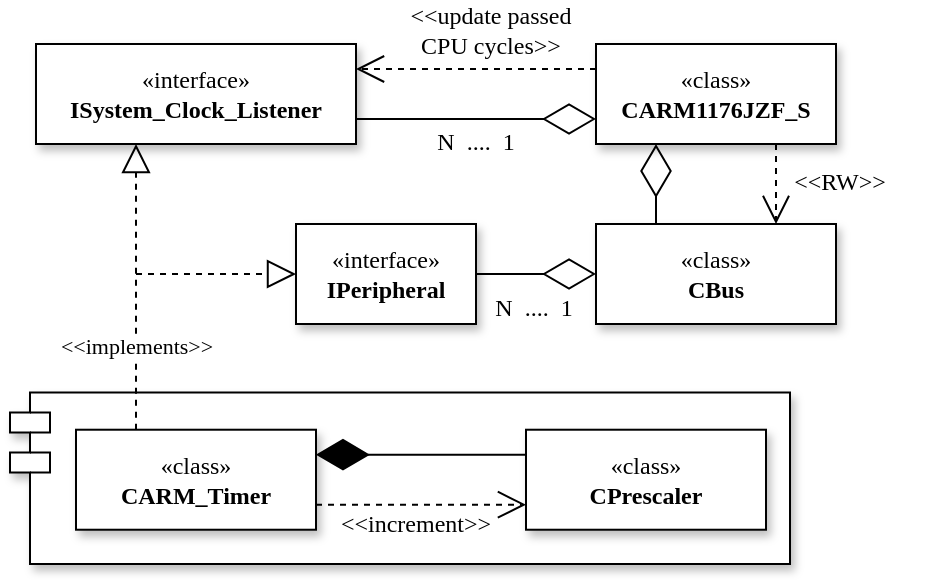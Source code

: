 <mxfile version="21.6.8" type="device">
  <diagram name="Page-1" id="p1tYEQZzaMc3efeqqEnJ">
    <mxGraphModel dx="863" dy="512" grid="1" gridSize="10" guides="1" tooltips="1" connect="1" arrows="1" fold="1" page="1" pageScale="1" pageWidth="850" pageHeight="1100" math="0" shadow="0">
      <root>
        <mxCell id="0" />
        <mxCell id="1" parent="0" />
        <mxCell id="1-edinPYxDZSHtAQV8F0-33" value="" style="shape=module;align=left;spacingLeft=20;align=center;verticalAlign=top;whiteSpace=wrap;html=1;shadow=1;fontFamily=Computer Modern;" parent="1" vertex="1">
          <mxGeometry x="107" y="424.24" width="390" height="85.76" as="geometry" />
        </mxCell>
        <mxCell id="1-edinPYxDZSHtAQV8F0-12" value="«interface»&lt;br&gt;&lt;b&gt;ISystem_Clock_Listener&lt;/b&gt;" style="html=1;whiteSpace=wrap;fontFamily=Computer Modern;shadow=1;" parent="1" vertex="1">
          <mxGeometry x="120" y="250" width="160" height="50" as="geometry" />
        </mxCell>
        <mxCell id="1-edinPYxDZSHtAQV8F0-13" value="«class»&lt;br&gt;&lt;b&gt;CARM1176JZF_S&lt;/b&gt;" style="html=1;whiteSpace=wrap;fontFamily=Computer Modern;shadow=1;" parent="1" vertex="1">
          <mxGeometry x="400" y="250" width="120" height="50" as="geometry" />
        </mxCell>
        <mxCell id="1-edinPYxDZSHtAQV8F0-15" value="" style="endArrow=diamondThin;endFill=0;endSize=24;html=1;rounded=0;exitX=1;exitY=0.75;exitDx=0;exitDy=0;entryX=0;entryY=0.75;entryDx=0;entryDy=0;fontFamily=Computer Modern;" parent="1" source="1-edinPYxDZSHtAQV8F0-12" target="1-edinPYxDZSHtAQV8F0-13" edge="1">
          <mxGeometry width="160" relative="1" as="geometry">
            <mxPoint x="120" y="330" as="sourcePoint" />
            <mxPoint x="340" y="290" as="targetPoint" />
          </mxGeometry>
        </mxCell>
        <mxCell id="1-edinPYxDZSHtAQV8F0-18" value="«class»&lt;br&gt;&lt;b&gt;CARM_Timer&lt;/b&gt;" style="html=1;whiteSpace=wrap;fontFamily=Computer Modern;shadow=1;" parent="1" vertex="1">
          <mxGeometry x="140" y="442.86" width="120" height="50" as="geometry" />
        </mxCell>
        <mxCell id="1-edinPYxDZSHtAQV8F0-19" value="" style="endArrow=block;dashed=1;endFill=0;endSize=12;html=1;rounded=0;entryX=0.5;entryY=1;entryDx=0;entryDy=0;fontFamily=Computer Modern;" parent="1" edge="1">
          <mxGeometry width="160" relative="1" as="geometry">
            <mxPoint x="170" y="442.86" as="sourcePoint" />
            <mxPoint x="170" y="300" as="targetPoint" />
          </mxGeometry>
        </mxCell>
        <mxCell id="1-edinPYxDZSHtAQV8F0-24" value="&amp;lt;&amp;lt;implements&amp;gt;&amp;gt;" style="edgeLabel;html=1;align=center;verticalAlign=middle;resizable=0;points=[];fontFamily=Computer Modern;" parent="1-edinPYxDZSHtAQV8F0-19" vertex="1" connectable="0">
          <mxGeometry x="-0.251" y="-2" relative="1" as="geometry">
            <mxPoint x="-2" y="11" as="offset" />
          </mxGeometry>
        </mxCell>
        <mxCell id="1-edinPYxDZSHtAQV8F0-20" value="«class»&lt;br&gt;&lt;b&gt;CPrescaler&lt;/b&gt;" style="html=1;whiteSpace=wrap;fontFamily=Computer Modern;shadow=1;" parent="1" vertex="1">
          <mxGeometry x="365" y="442.86" width="120" height="50" as="geometry" />
        </mxCell>
        <mxCell id="1-edinPYxDZSHtAQV8F0-21" value="" style="endArrow=diamondThin;endFill=1;endSize=24;html=1;rounded=0;entryX=1;entryY=0.25;entryDx=0;entryDy=0;exitX=0;exitY=0.25;exitDx=0;exitDy=0;fontFamily=Computer Modern;" parent="1" source="1-edinPYxDZSHtAQV8F0-20" target="1-edinPYxDZSHtAQV8F0-18" edge="1">
          <mxGeometry width="160" relative="1" as="geometry">
            <mxPoint x="340" y="455.86" as="sourcePoint" />
            <mxPoint x="260" y="455.86" as="targetPoint" />
          </mxGeometry>
        </mxCell>
        <mxCell id="1-edinPYxDZSHtAQV8F0-23" value="" style="endArrow=open;endSize=12;dashed=1;html=1;rounded=0;entryX=1;entryY=0.25;entryDx=0;entryDy=0;exitX=0;exitY=0.25;exitDx=0;exitDy=0;fontFamily=Computer Modern;" parent="1" source="1-edinPYxDZSHtAQV8F0-13" target="1-edinPYxDZSHtAQV8F0-12" edge="1">
          <mxGeometry width="160" relative="1" as="geometry">
            <mxPoint x="270" y="200" as="sourcePoint" />
            <mxPoint x="430" y="200" as="targetPoint" />
          </mxGeometry>
        </mxCell>
        <mxCell id="1-edinPYxDZSHtAQV8F0-25" value="" style="endArrow=open;endSize=12;dashed=1;html=1;rounded=0;entryX=0;entryY=0.75;entryDx=0;entryDy=0;exitX=1;exitY=0.75;exitDx=0;exitDy=0;fontFamily=Computer Modern;" parent="1" source="1-edinPYxDZSHtAQV8F0-18" target="1-edinPYxDZSHtAQV8F0-20" edge="1">
          <mxGeometry width="160" relative="1" as="geometry">
            <mxPoint x="330" y="502.86" as="sourcePoint" />
            <mxPoint x="270" y="502.86" as="targetPoint" />
          </mxGeometry>
        </mxCell>
        <mxCell id="1-edinPYxDZSHtAQV8F0-26" value="N&amp;nbsp; ....&amp;nbsp; 1" style="text;html=1;strokeColor=none;fillColor=none;align=center;verticalAlign=middle;whiteSpace=wrap;rounded=0;fontFamily=Computer Modern;" parent="1" vertex="1">
          <mxGeometry x="310" y="284" width="60" height="30" as="geometry" />
        </mxCell>
        <mxCell id="1-edinPYxDZSHtAQV8F0-27" value="&amp;lt;&amp;lt;update passed &lt;br&gt;CPU cycles&amp;gt;&amp;gt;" style="text;html=1;strokeColor=none;fillColor=none;align=center;verticalAlign=middle;whiteSpace=wrap;rounded=0;fontFamily=Computer Modern;" parent="1" vertex="1">
          <mxGeometry x="280" y="228" width="135" height="30" as="geometry" />
        </mxCell>
        <mxCell id="1-edinPYxDZSHtAQV8F0-28" value="&amp;lt;&amp;lt;increment&amp;gt;&amp;gt;" style="text;html=1;strokeColor=none;fillColor=none;align=center;verticalAlign=middle;whiteSpace=wrap;rounded=0;fontFamily=Computer Modern;" parent="1" vertex="1">
          <mxGeometry x="280" y="474.86" width="60" height="30" as="geometry" />
        </mxCell>
        <mxCell id="1-edinPYxDZSHtAQV8F0-35" value="«class»&lt;br&gt;&lt;b&gt;CBus&lt;/b&gt;" style="html=1;whiteSpace=wrap;fontFamily=Computer Modern;shadow=1;" parent="1" vertex="1">
          <mxGeometry x="400" y="340" width="120" height="50" as="geometry" />
        </mxCell>
        <mxCell id="1-edinPYxDZSHtAQV8F0-36" value="" style="endArrow=diamondThin;endFill=0;endSize=24;html=1;rounded=0;exitX=0.25;exitY=0;exitDx=0;exitDy=0;entryX=0.25;entryY=1;entryDx=0;entryDy=0;fontFamily=Computer Modern;" parent="1" source="1-edinPYxDZSHtAQV8F0-35" target="1-edinPYxDZSHtAQV8F0-13" edge="1">
          <mxGeometry width="160" relative="1" as="geometry">
            <mxPoint x="290" y="298" as="sourcePoint" />
            <mxPoint x="420" y="298" as="targetPoint" />
          </mxGeometry>
        </mxCell>
        <mxCell id="1-edinPYxDZSHtAQV8F0-37" value="«interface»&lt;br&gt;&lt;b&gt;IPeripheral&lt;/b&gt;" style="html=1;whiteSpace=wrap;fontFamily=Computer Modern;shadow=1;" parent="1" vertex="1">
          <mxGeometry x="250" y="340" width="90" height="50" as="geometry" />
        </mxCell>
        <mxCell id="1-edinPYxDZSHtAQV8F0-38" value="" style="endArrow=diamondThin;endFill=0;endSize=24;html=1;rounded=0;exitX=1;exitY=0.5;exitDx=0;exitDy=0;fontFamily=Computer Modern;" parent="1" source="1-edinPYxDZSHtAQV8F0-37" target="1-edinPYxDZSHtAQV8F0-35" edge="1">
          <mxGeometry width="160" relative="1" as="geometry">
            <mxPoint x="480" y="350" as="sourcePoint" />
            <mxPoint x="480" y="300" as="targetPoint" />
          </mxGeometry>
        </mxCell>
        <mxCell id="1-edinPYxDZSHtAQV8F0-39" value="N&amp;nbsp; ....&amp;nbsp; 1" style="text;html=1;strokeColor=none;fillColor=none;align=center;verticalAlign=middle;whiteSpace=wrap;rounded=0;fontFamily=Computer Modern;" parent="1" vertex="1">
          <mxGeometry x="339" y="367" width="60" height="30" as="geometry" />
        </mxCell>
        <mxCell id="1-edinPYxDZSHtAQV8F0-40" value="" style="endArrow=block;dashed=1;endFill=0;endSize=12;html=1;rounded=0;entryX=0;entryY=0.5;entryDx=0;entryDy=0;fontFamily=Computer Modern;" parent="1" target="1-edinPYxDZSHtAQV8F0-37" edge="1">
          <mxGeometry width="160" relative="1" as="geometry">
            <mxPoint x="170" y="365" as="sourcePoint" />
            <mxPoint x="210" y="300" as="targetPoint" />
          </mxGeometry>
        </mxCell>
        <mxCell id="1-edinPYxDZSHtAQV8F0-43" value="" style="endArrow=open;endSize=12;dashed=1;html=1;rounded=0;entryX=0.75;entryY=0;entryDx=0;entryDy=0;exitX=0.75;exitY=1;exitDx=0;exitDy=0;fontFamily=Computer Modern;" parent="1" source="1-edinPYxDZSHtAQV8F0-13" target="1-edinPYxDZSHtAQV8F0-35" edge="1">
          <mxGeometry width="160" relative="1" as="geometry">
            <mxPoint x="420" y="273" as="sourcePoint" />
            <mxPoint x="290" y="273" as="targetPoint" />
          </mxGeometry>
        </mxCell>
        <mxCell id="1-edinPYxDZSHtAQV8F0-44" value="&amp;lt;&amp;lt;RW&amp;gt;&amp;gt;" style="text;html=1;strokeColor=none;fillColor=none;align=center;verticalAlign=middle;whiteSpace=wrap;rounded=0;fontFamily=Computer Modern;" parent="1" vertex="1">
          <mxGeometry x="477" y="304" width="90" height="30" as="geometry" />
        </mxCell>
      </root>
    </mxGraphModel>
  </diagram>
</mxfile>
